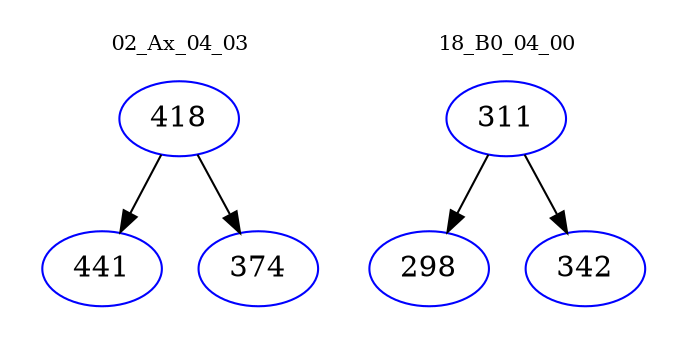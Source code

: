 digraph{
subgraph cluster_0 {
color = white
label = "02_Ax_04_03";
fontsize=10;
T0_418 [label="418", color="blue"]
T0_418 -> T0_441 [color="black"]
T0_441 [label="441", color="blue"]
T0_418 -> T0_374 [color="black"]
T0_374 [label="374", color="blue"]
}
subgraph cluster_1 {
color = white
label = "18_B0_04_00";
fontsize=10;
T1_311 [label="311", color="blue"]
T1_311 -> T1_298 [color="black"]
T1_298 [label="298", color="blue"]
T1_311 -> T1_342 [color="black"]
T1_342 [label="342", color="blue"]
}
}
